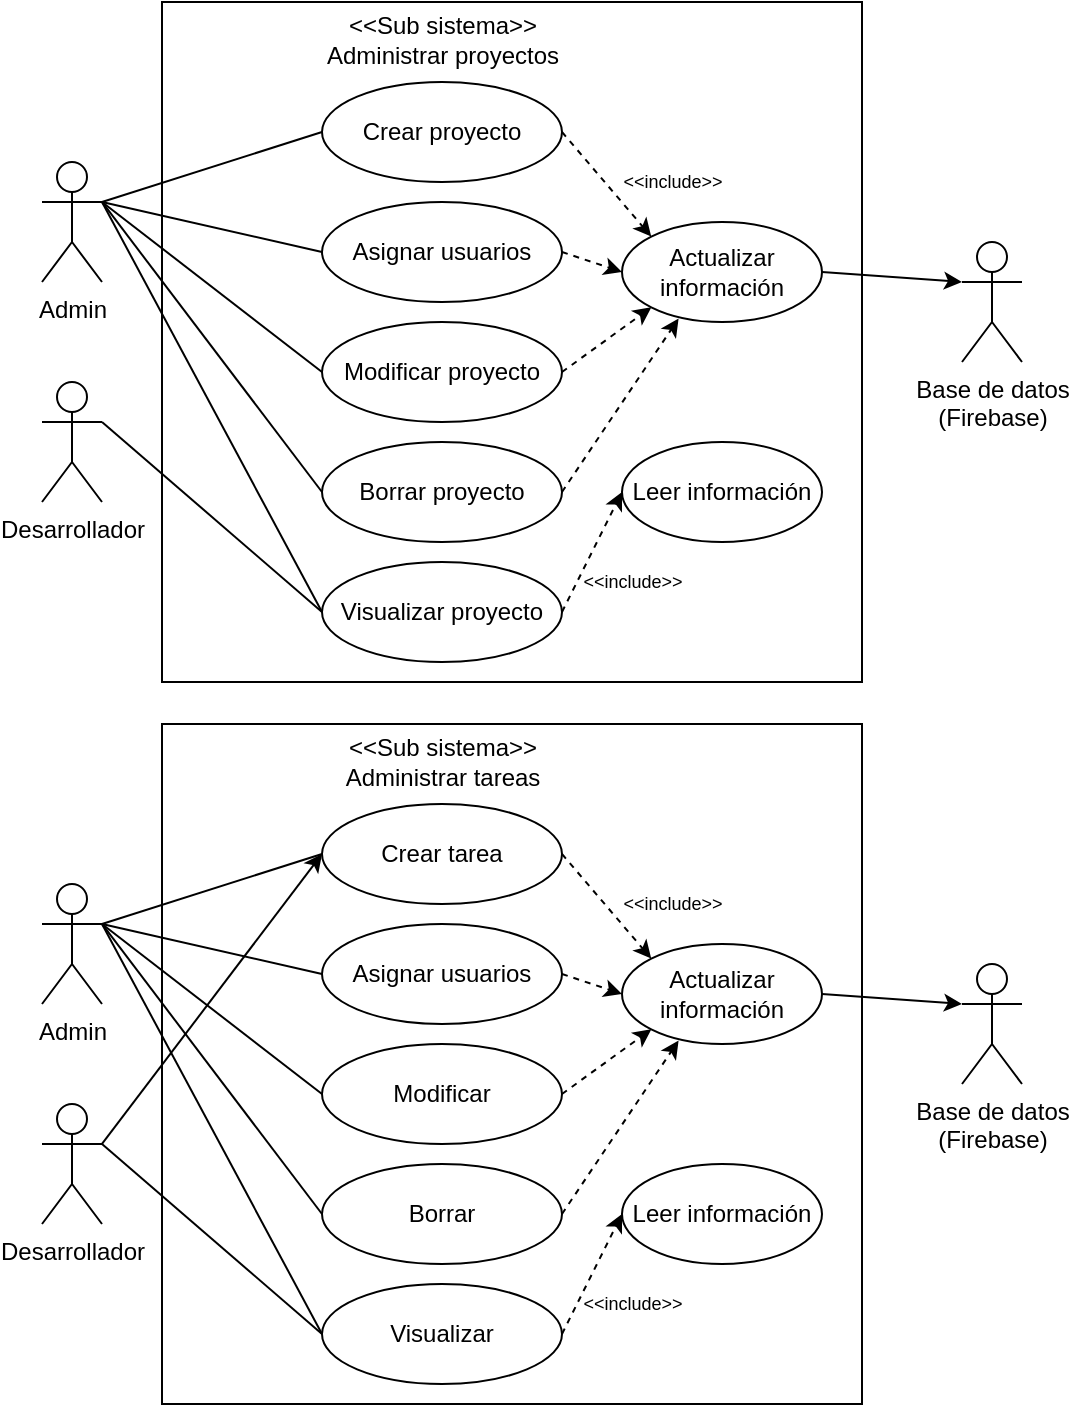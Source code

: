 <mxfile version="26.2.14">
  <diagram name="Page-1" id="r1gqqM0i9GKPcq_8EENj">
    <mxGraphModel dx="906" dy="529" grid="0" gridSize="10" guides="1" tooltips="1" connect="1" arrows="1" fold="1" page="1" pageScale="1" pageWidth="850" pageHeight="1100" math="0" shadow="0">
      <root>
        <mxCell id="0" />
        <mxCell id="1" parent="0" />
        <mxCell id="-OMRtR1ukcJp4NZzfe01-68" value="" style="group" vertex="1" connectable="0" parent="1">
          <mxGeometry x="170" y="149" width="490" height="341" as="geometry" />
        </mxCell>
        <mxCell id="-OMRtR1ukcJp4NZzfe01-5" value="" style="rounded=0;whiteSpace=wrap;html=1;" vertex="1" parent="-OMRtR1ukcJp4NZzfe01-68">
          <mxGeometry x="60" y="1" width="350" height="340" as="geometry" />
        </mxCell>
        <mxCell id="-OMRtR1ukcJp4NZzfe01-20" style="edgeStyle=none;rounded=0;orthogonalLoop=1;jettySize=auto;html=1;exitX=1;exitY=0.333;exitDx=0;exitDy=0;exitPerimeter=0;entryX=0;entryY=0.5;entryDx=0;entryDy=0;endArrow=none;startFill=0;" edge="1" parent="-OMRtR1ukcJp4NZzfe01-68" source="-OMRtR1ukcJp4NZzfe01-1" target="-OMRtR1ukcJp4NZzfe01-6">
          <mxGeometry relative="1" as="geometry" />
        </mxCell>
        <mxCell id="-OMRtR1ukcJp4NZzfe01-21" style="edgeStyle=none;rounded=0;orthogonalLoop=1;jettySize=auto;html=1;exitX=1;exitY=0.333;exitDx=0;exitDy=0;exitPerimeter=0;entryX=0;entryY=0.5;entryDx=0;entryDy=0;endArrow=none;startFill=0;" edge="1" parent="-OMRtR1ukcJp4NZzfe01-68" source="-OMRtR1ukcJp4NZzfe01-1" target="-OMRtR1ukcJp4NZzfe01-7">
          <mxGeometry relative="1" as="geometry" />
        </mxCell>
        <mxCell id="-OMRtR1ukcJp4NZzfe01-22" style="edgeStyle=none;rounded=0;orthogonalLoop=1;jettySize=auto;html=1;exitX=1;exitY=0.333;exitDx=0;exitDy=0;exitPerimeter=0;entryX=0;entryY=0.5;entryDx=0;entryDy=0;endArrow=none;startFill=0;" edge="1" parent="-OMRtR1ukcJp4NZzfe01-68" source="-OMRtR1ukcJp4NZzfe01-1" target="-OMRtR1ukcJp4NZzfe01-11">
          <mxGeometry relative="1" as="geometry" />
        </mxCell>
        <mxCell id="-OMRtR1ukcJp4NZzfe01-24" style="edgeStyle=none;rounded=0;orthogonalLoop=1;jettySize=auto;html=1;exitX=1;exitY=0.333;exitDx=0;exitDy=0;exitPerimeter=0;entryX=0;entryY=0.5;entryDx=0;entryDy=0;endArrow=none;startFill=0;" edge="1" parent="-OMRtR1ukcJp4NZzfe01-68" source="-OMRtR1ukcJp4NZzfe01-1" target="-OMRtR1ukcJp4NZzfe01-12">
          <mxGeometry relative="1" as="geometry" />
        </mxCell>
        <mxCell id="-OMRtR1ukcJp4NZzfe01-25" style="edgeStyle=none;rounded=0;orthogonalLoop=1;jettySize=auto;html=1;exitX=1;exitY=0.333;exitDx=0;exitDy=0;exitPerimeter=0;entryX=0;entryY=0.5;entryDx=0;entryDy=0;endArrow=none;startFill=0;" edge="1" parent="-OMRtR1ukcJp4NZzfe01-68" source="-OMRtR1ukcJp4NZzfe01-1" target="-OMRtR1ukcJp4NZzfe01-8">
          <mxGeometry relative="1" as="geometry" />
        </mxCell>
        <mxCell id="-OMRtR1ukcJp4NZzfe01-1" value="Admin" style="shape=umlActor;verticalLabelPosition=bottom;verticalAlign=top;html=1;outlineConnect=0;" vertex="1" parent="-OMRtR1ukcJp4NZzfe01-68">
          <mxGeometry y="81" width="30" height="60" as="geometry" />
        </mxCell>
        <mxCell id="-OMRtR1ukcJp4NZzfe01-26" style="edgeStyle=none;rounded=0;orthogonalLoop=1;jettySize=auto;html=1;exitX=1;exitY=0.333;exitDx=0;exitDy=0;exitPerimeter=0;entryX=0;entryY=0.5;entryDx=0;entryDy=0;endArrow=none;startFill=0;" edge="1" parent="-OMRtR1ukcJp4NZzfe01-68" source="-OMRtR1ukcJp4NZzfe01-2" target="-OMRtR1ukcJp4NZzfe01-8">
          <mxGeometry relative="1" as="geometry" />
        </mxCell>
        <mxCell id="-OMRtR1ukcJp4NZzfe01-2" value="Desarrollador" style="shape=umlActor;verticalLabelPosition=bottom;verticalAlign=top;html=1;outlineConnect=0;" vertex="1" parent="-OMRtR1ukcJp4NZzfe01-68">
          <mxGeometry y="191" width="30" height="60" as="geometry" />
        </mxCell>
        <mxCell id="-OMRtR1ukcJp4NZzfe01-34" style="edgeStyle=none;rounded=0;orthogonalLoop=1;jettySize=auto;html=1;exitX=1;exitY=0.5;exitDx=0;exitDy=0;entryX=0;entryY=0;entryDx=0;entryDy=0;dashed=1;" edge="1" parent="-OMRtR1ukcJp4NZzfe01-68" source="-OMRtR1ukcJp4NZzfe01-6" target="-OMRtR1ukcJp4NZzfe01-32">
          <mxGeometry relative="1" as="geometry" />
        </mxCell>
        <mxCell id="-OMRtR1ukcJp4NZzfe01-6" value="Crear proyecto" style="ellipse;whiteSpace=wrap;html=1;" vertex="1" parent="-OMRtR1ukcJp4NZzfe01-68">
          <mxGeometry x="140" y="41" width="120" height="50" as="geometry" />
        </mxCell>
        <mxCell id="-OMRtR1ukcJp4NZzfe01-35" style="edgeStyle=none;rounded=0;orthogonalLoop=1;jettySize=auto;html=1;exitX=1;exitY=0.5;exitDx=0;exitDy=0;entryX=0;entryY=0.5;entryDx=0;entryDy=0;dashed=1;" edge="1" parent="-OMRtR1ukcJp4NZzfe01-68" source="-OMRtR1ukcJp4NZzfe01-7" target="-OMRtR1ukcJp4NZzfe01-32">
          <mxGeometry relative="1" as="geometry" />
        </mxCell>
        <mxCell id="-OMRtR1ukcJp4NZzfe01-7" value="Asignar usuarios" style="ellipse;whiteSpace=wrap;html=1;" vertex="1" parent="-OMRtR1ukcJp4NZzfe01-68">
          <mxGeometry x="140" y="101" width="120" height="50" as="geometry" />
        </mxCell>
        <mxCell id="-OMRtR1ukcJp4NZzfe01-38" style="edgeStyle=none;rounded=0;orthogonalLoop=1;jettySize=auto;html=1;exitX=1;exitY=0.5;exitDx=0;exitDy=0;entryX=0;entryY=0.5;entryDx=0;entryDy=0;dashed=1;" edge="1" parent="-OMRtR1ukcJp4NZzfe01-68" source="-OMRtR1ukcJp4NZzfe01-8" target="-OMRtR1ukcJp4NZzfe01-33">
          <mxGeometry relative="1" as="geometry" />
        </mxCell>
        <mxCell id="-OMRtR1ukcJp4NZzfe01-8" value="Visualizar proyecto" style="ellipse;whiteSpace=wrap;html=1;" vertex="1" parent="-OMRtR1ukcJp4NZzfe01-68">
          <mxGeometry x="140" y="281" width="120" height="50" as="geometry" />
        </mxCell>
        <mxCell id="-OMRtR1ukcJp4NZzfe01-36" style="edgeStyle=none;rounded=0;orthogonalLoop=1;jettySize=auto;html=1;exitX=1;exitY=0.5;exitDx=0;exitDy=0;entryX=0;entryY=1;entryDx=0;entryDy=0;dashed=1;" edge="1" parent="-OMRtR1ukcJp4NZzfe01-68" source="-OMRtR1ukcJp4NZzfe01-11" target="-OMRtR1ukcJp4NZzfe01-32">
          <mxGeometry relative="1" as="geometry" />
        </mxCell>
        <mxCell id="-OMRtR1ukcJp4NZzfe01-11" value="Modificar proyecto" style="ellipse;whiteSpace=wrap;html=1;" vertex="1" parent="-OMRtR1ukcJp4NZzfe01-68">
          <mxGeometry x="140" y="161" width="120" height="50" as="geometry" />
        </mxCell>
        <mxCell id="-OMRtR1ukcJp4NZzfe01-12" value="Borrar proyecto" style="ellipse;whiteSpace=wrap;html=1;" vertex="1" parent="-OMRtR1ukcJp4NZzfe01-68">
          <mxGeometry x="140" y="221" width="120" height="50" as="geometry" />
        </mxCell>
        <mxCell id="-OMRtR1ukcJp4NZzfe01-18" value="&lt;div&gt;&amp;lt;&amp;lt;Sub sistema&amp;gt;&amp;gt;&lt;/div&gt;Administrar proyectos" style="text;html=1;align=center;verticalAlign=middle;resizable=0;points=[];autosize=1;strokeColor=none;fillColor=none;" vertex="1" parent="-OMRtR1ukcJp4NZzfe01-68">
          <mxGeometry x="130" width="140" height="40" as="geometry" />
        </mxCell>
        <mxCell id="-OMRtR1ukcJp4NZzfe01-19" value="Base de datos&lt;div&gt;(Firebase)&lt;/div&gt;" style="shape=umlActor;verticalLabelPosition=bottom;verticalAlign=top;html=1;outlineConnect=0;" vertex="1" parent="-OMRtR1ukcJp4NZzfe01-68">
          <mxGeometry x="460" y="121" width="30" height="60" as="geometry" />
        </mxCell>
        <mxCell id="-OMRtR1ukcJp4NZzfe01-32" value="Actualizar&lt;div&gt;información&lt;/div&gt;" style="ellipse;whiteSpace=wrap;html=1;" vertex="1" parent="-OMRtR1ukcJp4NZzfe01-68">
          <mxGeometry x="290" y="111" width="100" height="50" as="geometry" />
        </mxCell>
        <mxCell id="-OMRtR1ukcJp4NZzfe01-33" value="Leer información" style="ellipse;whiteSpace=wrap;html=1;" vertex="1" parent="-OMRtR1ukcJp4NZzfe01-68">
          <mxGeometry x="290" y="221" width="100" height="50" as="geometry" />
        </mxCell>
        <mxCell id="-OMRtR1ukcJp4NZzfe01-37" style="edgeStyle=none;rounded=0;orthogonalLoop=1;jettySize=auto;html=1;exitX=1;exitY=0.5;exitDx=0;exitDy=0;entryX=0.283;entryY=0.965;entryDx=0;entryDy=0;entryPerimeter=0;dashed=1;" edge="1" parent="-OMRtR1ukcJp4NZzfe01-68" source="-OMRtR1ukcJp4NZzfe01-12" target="-OMRtR1ukcJp4NZzfe01-32">
          <mxGeometry relative="1" as="geometry" />
        </mxCell>
        <mxCell id="-OMRtR1ukcJp4NZzfe01-39" style="edgeStyle=none;rounded=0;orthogonalLoop=1;jettySize=auto;html=1;exitX=1;exitY=0.5;exitDx=0;exitDy=0;entryX=0;entryY=0.333;entryDx=0;entryDy=0;entryPerimeter=0;" edge="1" parent="-OMRtR1ukcJp4NZzfe01-68" source="-OMRtR1ukcJp4NZzfe01-32" target="-OMRtR1ukcJp4NZzfe01-19">
          <mxGeometry relative="1" as="geometry" />
        </mxCell>
        <mxCell id="-OMRtR1ukcJp4NZzfe01-40" value="&amp;lt;&amp;lt;include&amp;gt;&amp;gt;" style="text;html=1;align=center;verticalAlign=middle;resizable=0;points=[];autosize=1;strokeColor=none;fillColor=none;fontSize=9;" vertex="1" parent="-OMRtR1ukcJp4NZzfe01-68">
          <mxGeometry x="280" y="81" width="70" height="20" as="geometry" />
        </mxCell>
        <mxCell id="-OMRtR1ukcJp4NZzfe01-41" value="&amp;lt;&amp;lt;include&amp;gt;&amp;gt;" style="text;html=1;align=center;verticalAlign=middle;resizable=0;points=[];autosize=1;strokeColor=none;fillColor=none;fontSize=9;" vertex="1" parent="-OMRtR1ukcJp4NZzfe01-68">
          <mxGeometry x="260" y="281" width="70" height="20" as="geometry" />
        </mxCell>
        <mxCell id="-OMRtR1ukcJp4NZzfe01-69" value="" style="group" vertex="1" connectable="0" parent="1">
          <mxGeometry x="170" y="510" width="490" height="341" as="geometry" />
        </mxCell>
        <mxCell id="-OMRtR1ukcJp4NZzfe01-70" value="" style="rounded=0;whiteSpace=wrap;html=1;" vertex="1" parent="-OMRtR1ukcJp4NZzfe01-69">
          <mxGeometry x="60" y="1" width="350" height="340" as="geometry" />
        </mxCell>
        <mxCell id="-OMRtR1ukcJp4NZzfe01-71" style="edgeStyle=none;rounded=0;orthogonalLoop=1;jettySize=auto;html=1;exitX=1;exitY=0.333;exitDx=0;exitDy=0;exitPerimeter=0;entryX=0;entryY=0.5;entryDx=0;entryDy=0;endArrow=none;startFill=0;" edge="1" parent="-OMRtR1ukcJp4NZzfe01-69" source="-OMRtR1ukcJp4NZzfe01-76" target="-OMRtR1ukcJp4NZzfe01-80">
          <mxGeometry relative="1" as="geometry" />
        </mxCell>
        <mxCell id="-OMRtR1ukcJp4NZzfe01-72" style="edgeStyle=none;rounded=0;orthogonalLoop=1;jettySize=auto;html=1;exitX=1;exitY=0.333;exitDx=0;exitDy=0;exitPerimeter=0;entryX=0;entryY=0.5;entryDx=0;entryDy=0;endArrow=none;startFill=0;" edge="1" parent="-OMRtR1ukcJp4NZzfe01-69" source="-OMRtR1ukcJp4NZzfe01-76" target="-OMRtR1ukcJp4NZzfe01-82">
          <mxGeometry relative="1" as="geometry" />
        </mxCell>
        <mxCell id="-OMRtR1ukcJp4NZzfe01-73" style="edgeStyle=none;rounded=0;orthogonalLoop=1;jettySize=auto;html=1;exitX=1;exitY=0.333;exitDx=0;exitDy=0;exitPerimeter=0;entryX=0;entryY=0.5;entryDx=0;entryDy=0;endArrow=none;startFill=0;" edge="1" parent="-OMRtR1ukcJp4NZzfe01-69" source="-OMRtR1ukcJp4NZzfe01-76" target="-OMRtR1ukcJp4NZzfe01-86">
          <mxGeometry relative="1" as="geometry" />
        </mxCell>
        <mxCell id="-OMRtR1ukcJp4NZzfe01-74" style="edgeStyle=none;rounded=0;orthogonalLoop=1;jettySize=auto;html=1;exitX=1;exitY=0.333;exitDx=0;exitDy=0;exitPerimeter=0;entryX=0;entryY=0.5;entryDx=0;entryDy=0;endArrow=none;startFill=0;" edge="1" parent="-OMRtR1ukcJp4NZzfe01-69" source="-OMRtR1ukcJp4NZzfe01-76" target="-OMRtR1ukcJp4NZzfe01-87">
          <mxGeometry relative="1" as="geometry" />
        </mxCell>
        <mxCell id="-OMRtR1ukcJp4NZzfe01-75" style="edgeStyle=none;rounded=0;orthogonalLoop=1;jettySize=auto;html=1;exitX=1;exitY=0.333;exitDx=0;exitDy=0;exitPerimeter=0;entryX=0;entryY=0.5;entryDx=0;entryDy=0;endArrow=none;startFill=0;" edge="1" parent="-OMRtR1ukcJp4NZzfe01-69" source="-OMRtR1ukcJp4NZzfe01-76" target="-OMRtR1ukcJp4NZzfe01-84">
          <mxGeometry relative="1" as="geometry" />
        </mxCell>
        <mxCell id="-OMRtR1ukcJp4NZzfe01-76" value="Admin" style="shape=umlActor;verticalLabelPosition=bottom;verticalAlign=top;html=1;outlineConnect=0;" vertex="1" parent="-OMRtR1ukcJp4NZzfe01-69">
          <mxGeometry y="81" width="30" height="60" as="geometry" />
        </mxCell>
        <mxCell id="-OMRtR1ukcJp4NZzfe01-77" style="edgeStyle=none;rounded=0;orthogonalLoop=1;jettySize=auto;html=1;exitX=1;exitY=0.333;exitDx=0;exitDy=0;exitPerimeter=0;entryX=0;entryY=0.5;entryDx=0;entryDy=0;endArrow=none;startFill=0;" edge="1" parent="-OMRtR1ukcJp4NZzfe01-69" source="-OMRtR1ukcJp4NZzfe01-78" target="-OMRtR1ukcJp4NZzfe01-84">
          <mxGeometry relative="1" as="geometry" />
        </mxCell>
        <mxCell id="-OMRtR1ukcJp4NZzfe01-96" style="edgeStyle=none;rounded=0;orthogonalLoop=1;jettySize=auto;html=1;exitX=1;exitY=0.333;exitDx=0;exitDy=0;exitPerimeter=0;entryX=0;entryY=0.5;entryDx=0;entryDy=0;" edge="1" parent="-OMRtR1ukcJp4NZzfe01-69" source="-OMRtR1ukcJp4NZzfe01-78" target="-OMRtR1ukcJp4NZzfe01-80">
          <mxGeometry relative="1" as="geometry" />
        </mxCell>
        <mxCell id="-OMRtR1ukcJp4NZzfe01-78" value="Desarrollador" style="shape=umlActor;verticalLabelPosition=bottom;verticalAlign=top;html=1;outlineConnect=0;" vertex="1" parent="-OMRtR1ukcJp4NZzfe01-69">
          <mxGeometry y="191" width="30" height="60" as="geometry" />
        </mxCell>
        <mxCell id="-OMRtR1ukcJp4NZzfe01-79" style="edgeStyle=none;rounded=0;orthogonalLoop=1;jettySize=auto;html=1;exitX=1;exitY=0.5;exitDx=0;exitDy=0;entryX=0;entryY=0;entryDx=0;entryDy=0;dashed=1;" edge="1" parent="-OMRtR1ukcJp4NZzfe01-69" source="-OMRtR1ukcJp4NZzfe01-80" target="-OMRtR1ukcJp4NZzfe01-90">
          <mxGeometry relative="1" as="geometry" />
        </mxCell>
        <mxCell id="-OMRtR1ukcJp4NZzfe01-80" value="Crear tarea" style="ellipse;whiteSpace=wrap;html=1;" vertex="1" parent="-OMRtR1ukcJp4NZzfe01-69">
          <mxGeometry x="140" y="41" width="120" height="50" as="geometry" />
        </mxCell>
        <mxCell id="-OMRtR1ukcJp4NZzfe01-81" style="edgeStyle=none;rounded=0;orthogonalLoop=1;jettySize=auto;html=1;exitX=1;exitY=0.5;exitDx=0;exitDy=0;entryX=0;entryY=0.5;entryDx=0;entryDy=0;dashed=1;" edge="1" parent="-OMRtR1ukcJp4NZzfe01-69" source="-OMRtR1ukcJp4NZzfe01-82" target="-OMRtR1ukcJp4NZzfe01-90">
          <mxGeometry relative="1" as="geometry" />
        </mxCell>
        <mxCell id="-OMRtR1ukcJp4NZzfe01-82" value="Asignar usuarios" style="ellipse;whiteSpace=wrap;html=1;" vertex="1" parent="-OMRtR1ukcJp4NZzfe01-69">
          <mxGeometry x="140" y="101" width="120" height="50" as="geometry" />
        </mxCell>
        <mxCell id="-OMRtR1ukcJp4NZzfe01-83" style="edgeStyle=none;rounded=0;orthogonalLoop=1;jettySize=auto;html=1;exitX=1;exitY=0.5;exitDx=0;exitDy=0;entryX=0;entryY=0.5;entryDx=0;entryDy=0;dashed=1;" edge="1" parent="-OMRtR1ukcJp4NZzfe01-69" source="-OMRtR1ukcJp4NZzfe01-84" target="-OMRtR1ukcJp4NZzfe01-91">
          <mxGeometry relative="1" as="geometry" />
        </mxCell>
        <mxCell id="-OMRtR1ukcJp4NZzfe01-84" value="Visualizar" style="ellipse;whiteSpace=wrap;html=1;" vertex="1" parent="-OMRtR1ukcJp4NZzfe01-69">
          <mxGeometry x="140" y="281" width="120" height="50" as="geometry" />
        </mxCell>
        <mxCell id="-OMRtR1ukcJp4NZzfe01-85" style="edgeStyle=none;rounded=0;orthogonalLoop=1;jettySize=auto;html=1;exitX=1;exitY=0.5;exitDx=0;exitDy=0;entryX=0;entryY=1;entryDx=0;entryDy=0;dashed=1;" edge="1" parent="-OMRtR1ukcJp4NZzfe01-69" source="-OMRtR1ukcJp4NZzfe01-86" target="-OMRtR1ukcJp4NZzfe01-90">
          <mxGeometry relative="1" as="geometry" />
        </mxCell>
        <mxCell id="-OMRtR1ukcJp4NZzfe01-86" value="Modificar" style="ellipse;whiteSpace=wrap;html=1;" vertex="1" parent="-OMRtR1ukcJp4NZzfe01-69">
          <mxGeometry x="140" y="161" width="120" height="50" as="geometry" />
        </mxCell>
        <mxCell id="-OMRtR1ukcJp4NZzfe01-87" value="Borrar" style="ellipse;whiteSpace=wrap;html=1;" vertex="1" parent="-OMRtR1ukcJp4NZzfe01-69">
          <mxGeometry x="140" y="221" width="120" height="50" as="geometry" />
        </mxCell>
        <mxCell id="-OMRtR1ukcJp4NZzfe01-88" value="&lt;div&gt;&amp;lt;&amp;lt;Sub sistema&amp;gt;&amp;gt;&lt;/div&gt;Administrar tareas" style="text;html=1;align=center;verticalAlign=middle;resizable=0;points=[];autosize=1;strokeColor=none;fillColor=none;" vertex="1" parent="-OMRtR1ukcJp4NZzfe01-69">
          <mxGeometry x="140" width="120" height="40" as="geometry" />
        </mxCell>
        <mxCell id="-OMRtR1ukcJp4NZzfe01-89" value="Base de datos&lt;div&gt;(Firebase)&lt;/div&gt;" style="shape=umlActor;verticalLabelPosition=bottom;verticalAlign=top;html=1;outlineConnect=0;" vertex="1" parent="-OMRtR1ukcJp4NZzfe01-69">
          <mxGeometry x="460" y="121" width="30" height="60" as="geometry" />
        </mxCell>
        <mxCell id="-OMRtR1ukcJp4NZzfe01-90" value="Actualizar&lt;div&gt;información&lt;/div&gt;" style="ellipse;whiteSpace=wrap;html=1;" vertex="1" parent="-OMRtR1ukcJp4NZzfe01-69">
          <mxGeometry x="290" y="111" width="100" height="50" as="geometry" />
        </mxCell>
        <mxCell id="-OMRtR1ukcJp4NZzfe01-91" value="Leer información" style="ellipse;whiteSpace=wrap;html=1;" vertex="1" parent="-OMRtR1ukcJp4NZzfe01-69">
          <mxGeometry x="290" y="221" width="100" height="50" as="geometry" />
        </mxCell>
        <mxCell id="-OMRtR1ukcJp4NZzfe01-92" style="edgeStyle=none;rounded=0;orthogonalLoop=1;jettySize=auto;html=1;exitX=1;exitY=0.5;exitDx=0;exitDy=0;entryX=0.283;entryY=0.965;entryDx=0;entryDy=0;entryPerimeter=0;dashed=1;" edge="1" parent="-OMRtR1ukcJp4NZzfe01-69" source="-OMRtR1ukcJp4NZzfe01-87" target="-OMRtR1ukcJp4NZzfe01-90">
          <mxGeometry relative="1" as="geometry" />
        </mxCell>
        <mxCell id="-OMRtR1ukcJp4NZzfe01-93" style="edgeStyle=none;rounded=0;orthogonalLoop=1;jettySize=auto;html=1;exitX=1;exitY=0.5;exitDx=0;exitDy=0;entryX=0;entryY=0.333;entryDx=0;entryDy=0;entryPerimeter=0;" edge="1" parent="-OMRtR1ukcJp4NZzfe01-69" source="-OMRtR1ukcJp4NZzfe01-90" target="-OMRtR1ukcJp4NZzfe01-89">
          <mxGeometry relative="1" as="geometry" />
        </mxCell>
        <mxCell id="-OMRtR1ukcJp4NZzfe01-94" value="&amp;lt;&amp;lt;include&amp;gt;&amp;gt;" style="text;html=1;align=center;verticalAlign=middle;resizable=0;points=[];autosize=1;strokeColor=none;fillColor=none;fontSize=9;" vertex="1" parent="-OMRtR1ukcJp4NZzfe01-69">
          <mxGeometry x="280" y="81" width="70" height="20" as="geometry" />
        </mxCell>
        <mxCell id="-OMRtR1ukcJp4NZzfe01-95" value="&amp;lt;&amp;lt;include&amp;gt;&amp;gt;" style="text;html=1;align=center;verticalAlign=middle;resizable=0;points=[];autosize=1;strokeColor=none;fillColor=none;fontSize=9;" vertex="1" parent="-OMRtR1ukcJp4NZzfe01-69">
          <mxGeometry x="260" y="281" width="70" height="20" as="geometry" />
        </mxCell>
      </root>
    </mxGraphModel>
  </diagram>
</mxfile>
